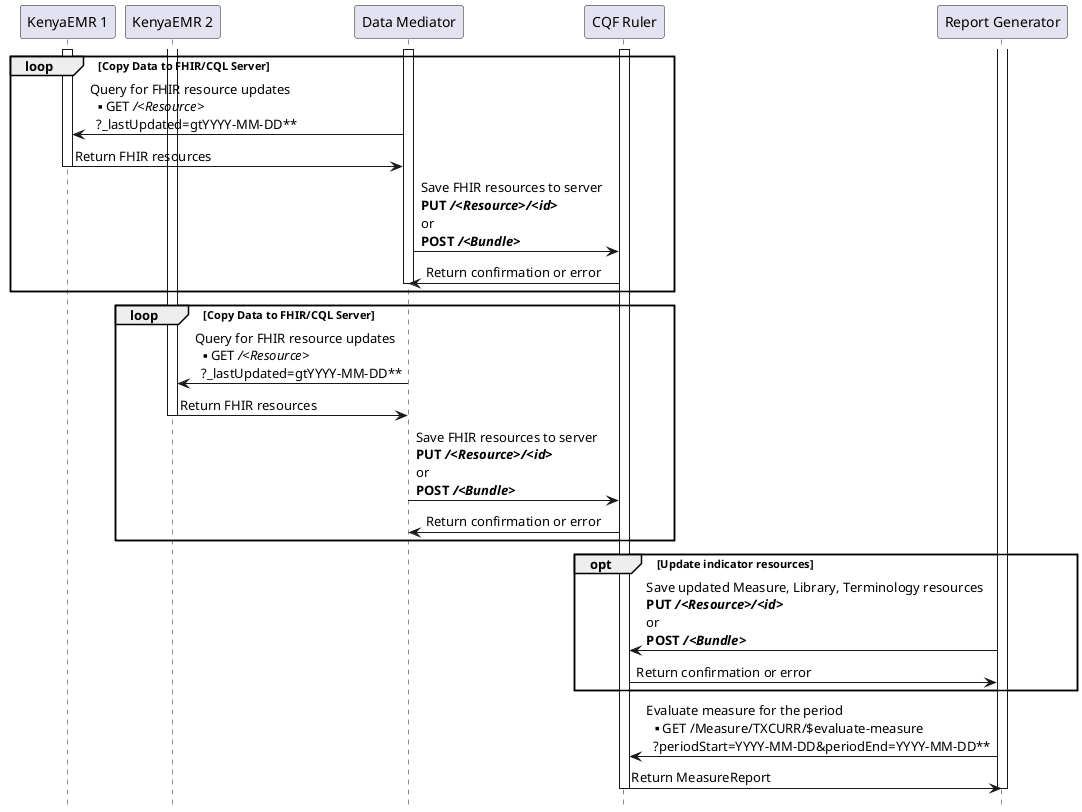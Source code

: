 @startuml
skinparam svgDimensionStyle false
hide footbox
participant "KenyaEMR 1" as EMR1
participant "KenyaEMR 2" as EMR2
participant "Data Mediator" as Data
participant "CQF Ruler" as CQL
participant "Report Generator" as Report 

activate CQL
loop Copy Data to FHIR/CQL Server
  activate Data
  activate EMR1
  Data -> EMR1: Query for FHIR resource updates\n**GET ///<Resource>//\n  ?_lastUpdated=gtYYYY-MM-DD**
  EMR1 -> Data: Return FHIR resources
  deactivate EMR1
  Data -> CQL: Save FHIR resources to server\n**PUT ///<Resource>/////<id>//**\nor\n**POST ///<Bundle>//**
  CQL -> Data: Return confirmation or error
  deactivate Data
end

loop Copy Data to FHIR/CQL Server
  activate Data
  activate EMR2
  Data -> EMR2: Query for FHIR resource updates\n**GET ///<Resource>//\n  ?_lastUpdated=gtYYYY-MM-DD**
  EMR2 -> Data: Return FHIR resources
  deactivate EMR2
  Data -> CQL: Save FHIR resources to server\n**PUT ///<Resource>/////<id>//**\nor\n**POST ///<Bundle>//**
  CQL -> Data: Return confirmation or error
  deactivate Data
end

activate Report
opt Update indicator resources
  Report -> CQL: Save updated Measure, Library, Terminology resources\n**PUT ///<Resource>/////<id>//**\nor\n**POST ///<Bundle>//**
  CQL -> Report: Return confirmation or error
end

Report -> CQL: Evaluate measure for the period\n**GET /Measure/TXCURR/$evaluate-measure\n  ?periodStart=YYYY-MM-DD&periodEnd=YYYY-MM-DD**
CQL -> Report: Return MeasureReport
deactivate Report
deactivate CQL

@enduml
